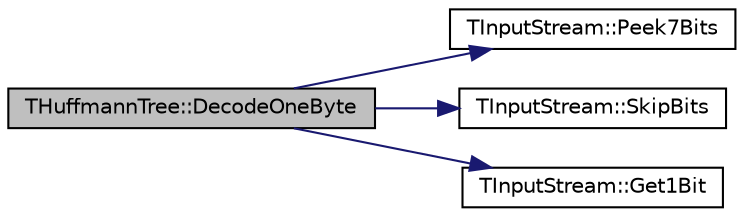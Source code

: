digraph G
{
  edge [fontname="Helvetica",fontsize="10",labelfontname="Helvetica",labelfontsize="10"];
  node [fontname="Helvetica",fontsize="10",shape=record];
  rankdir="LR";
  Node1 [label="THuffmannTree::DecodeOneByte",height=0.2,width=0.4,color="black", fillcolor="grey75", style="filled" fontcolor="black"];
  Node1 -> Node2 [color="midnightblue",fontsize="10",style="solid",fontname="Helvetica"];
  Node2 [label="TInputStream::Peek7Bits",height=0.2,width=0.4,color="black", fillcolor="white", style="filled",URL="$class_t_input_stream.html#a1668b748bb295528d1cf0620f63f0040"];
  Node1 -> Node3 [color="midnightblue",fontsize="10",style="solid",fontname="Helvetica"];
  Node3 [label="TInputStream::SkipBits",height=0.2,width=0.4,color="black", fillcolor="white", style="filled",URL="$class_t_input_stream.html#aef988b3048bf20c2ed44c25b08308949"];
  Node1 -> Node4 [color="midnightblue",fontsize="10",style="solid",fontname="Helvetica"];
  Node4 [label="TInputStream::Get1Bit",height=0.2,width=0.4,color="black", fillcolor="white", style="filled",URL="$class_t_input_stream.html#a563086eed1afe02db30a94e55790ed61"];
}
